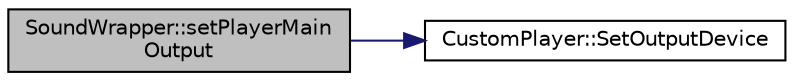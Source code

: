 digraph "SoundWrapper::setPlayerMainOutput"
{
 // LATEX_PDF_SIZE
  edge [fontname="Helvetica",fontsize="10",labelfontname="Helvetica",labelfontsize="10"];
  node [fontname="Helvetica",fontsize="10",shape=record];
  rankdir="LR";
  Node37 [label="SoundWrapper::setPlayerMain\lOutput",height=0.2,width=0.4,color="black", fillcolor="grey75", style="filled", fontcolor="black",tooltip="Set the index of the main output device."];
  Node37 -> Node38 [color="midnightblue",fontsize="10",style="solid",fontname="Helvetica"];
  Node38 [label="CustomPlayer::SetOutputDevice",height=0.2,width=0.4,color="black", fillcolor="white", style="filled",URL="$class_custom_player.html#a46d9ee558903757d2bd34a4d08bc5ca3",tooltip="SetOutputDevice Sets the main output device of the player."];
}
